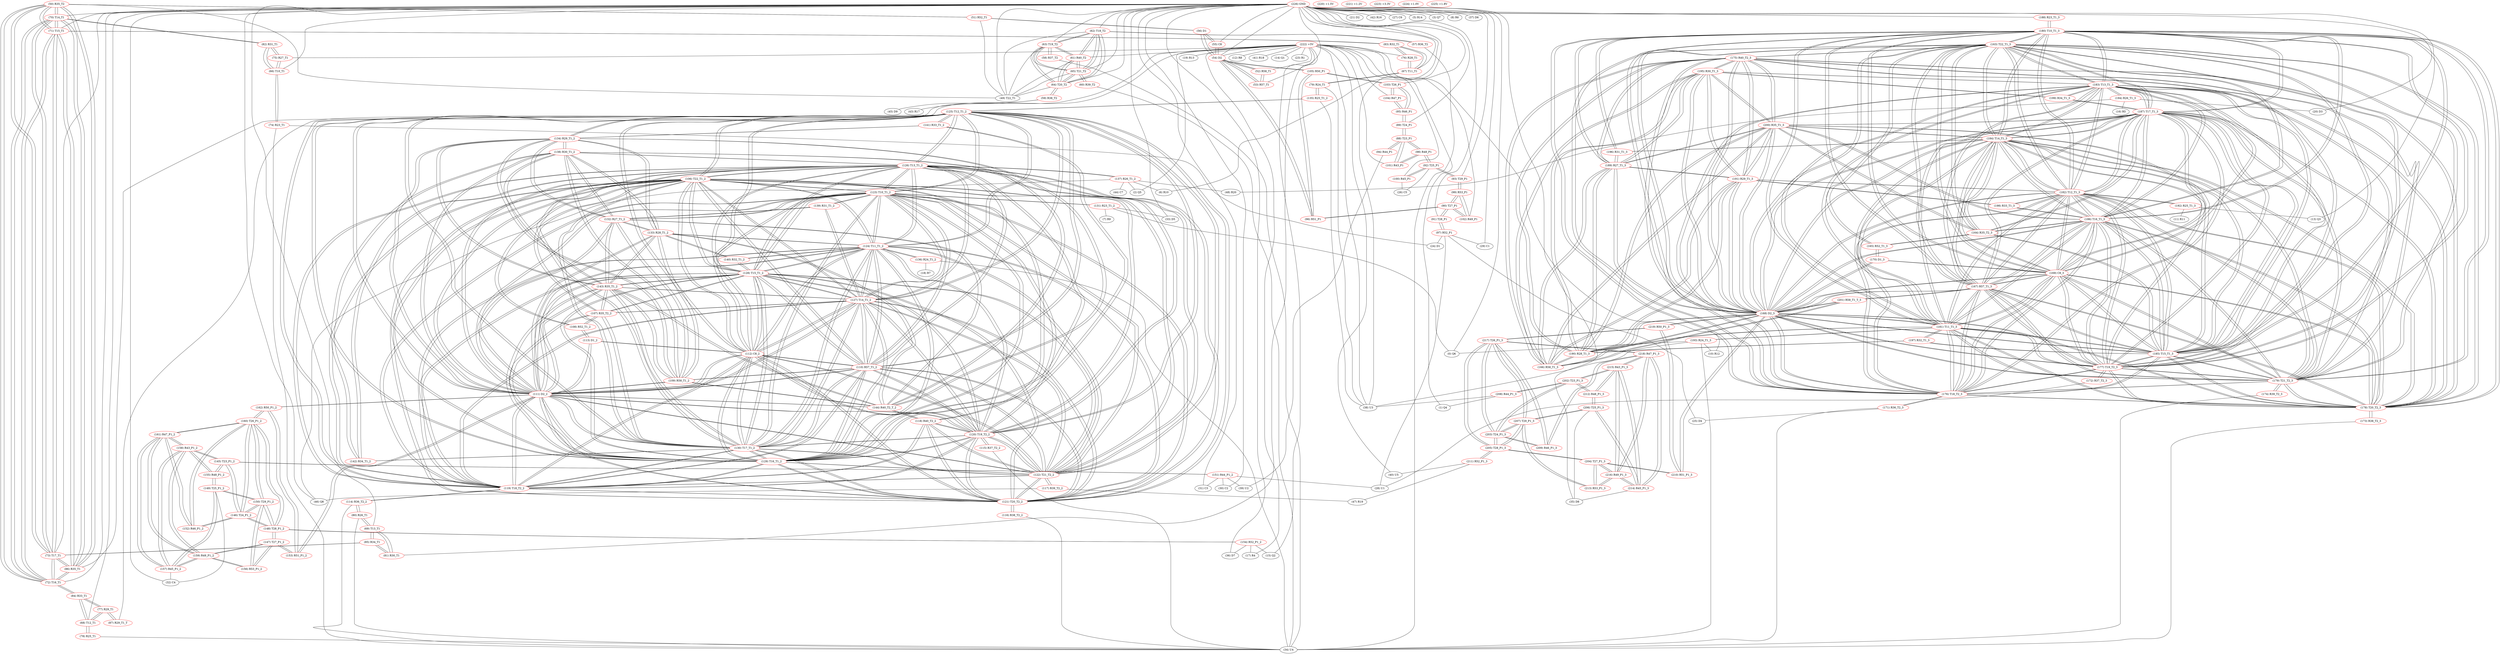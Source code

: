 graph {
	50 [label="(50) R35_T2" color=red]
	51 [label="(51) R52_T1"]
	49 [label="(49) T22_T1"]
	70 [label="(70) T14_T1"]
	71 [label="(71) T15_T1"]
	73 [label="(73) T17_T1"]
	72 [label="(72) T16_T1"]
	86 [label="(86) R35_T1"]
	51 [label="(51) R52_T1" color=red]
	56 [label="(56) D1"]
	50 [label="(50) R35_T2"]
	49 [label="(49) T22_T1"]
	52 [label="(52) R58_T1" color=red]
	53 [label="(53) R57_T1"]
	54 [label="(54) D2"]
	53 [label="(53) R57_T1" color=red]
	54 [label="(54) D2"]
	52 [label="(52) R58_T1"]
	54 [label="(54) D2" color=red]
	56 [label="(56) D1"]
	55 [label="(55) C8"]
	53 [label="(53) R57_T1"]
	52 [label="(52) R58_T1"]
	96 [label="(96) R51_P1"]
	105 [label="(105) R50_P1"]
	55 [label="(55) C8" color=red]
	56 [label="(56) D1"]
	54 [label="(54) D2"]
	56 [label="(56) D1" color=red]
	54 [label="(54) D2"]
	55 [label="(55) C8"]
	51 [label="(51) R52_T1"]
	57 [label="(57) R36_T2" color=red]
	34 [label="(34) U4"]
	62 [label="(62) T18_T2"]
	58 [label="(58) R37_T2" color=red]
	34 [label="(34) U4"]
	63 [label="(63) T19_T2"]
	59 [label="(59) R38_T2" color=red]
	45 [label="(45) D9"]
	43 [label="(43) R17"]
	64 [label="(64) T20_T2"]
	60 [label="(60) R39_T2" color=red]
	34 [label="(34) U4"]
	65 [label="(65) T21_T2"]
	61 [label="(61) R40_T2" color=red]
	64 [label="(64) T20_T2"]
	65 [label="(65) T21_T2"]
	63 [label="(63) T19_T2"]
	49 [label="(49) T22_T1"]
	62 [label="(62) T18_T2"]
	62 [label="(62) T18_T2" color=red]
	64 [label="(64) T20_T2"]
	65 [label="(65) T21_T2"]
	63 [label="(63) T19_T2"]
	61 [label="(61) R40_T2"]
	49 [label="(49) T22_T1"]
	57 [label="(57) R36_T2"]
	63 [label="(63) T19_T2" color=red]
	64 [label="(64) T20_T2"]
	65 [label="(65) T21_T2"]
	61 [label="(61) R40_T2"]
	49 [label="(49) T22_T1"]
	62 [label="(62) T18_T2"]
	58 [label="(58) R37_T2"]
	64 [label="(64) T20_T2" color=red]
	65 [label="(65) T21_T2"]
	63 [label="(63) T19_T2"]
	61 [label="(61) R40_T2"]
	49 [label="(49) T22_T1"]
	62 [label="(62) T18_T2"]
	59 [label="(59) R38_T2"]
	65 [label="(65) T21_T2" color=red]
	64 [label="(64) T20_T2"]
	63 [label="(63) T19_T2"]
	61 [label="(61) R40_T2"]
	49 [label="(49) T22_T1"]
	62 [label="(62) T18_T2"]
	60 [label="(60) R39_T2"]
	66 [label="(66) T10_T1" color=red]
	74 [label="(74) R23_T1"]
	82 [label="(82) R31_T1"]
	75 [label="(75) R27_T1"]
	67 [label="(67) T11_T1" color=red]
	79 [label="(79) R24_T1"]
	83 [label="(83) R32_T1"]
	76 [label="(76) R28_T1"]
	68 [label="(68) T12_T1" color=red]
	84 [label="(84) R33_T1"]
	77 [label="(77) R29_T1"]
	78 [label="(78) R25_T1"]
	69 [label="(69) T13_T1" color=red]
	85 [label="(85) R34_T1"]
	81 [label="(81) R30_T1"]
	80 [label="(80) R26_T1"]
	70 [label="(70) T14_T1" color=red]
	71 [label="(71) T15_T1"]
	73 [label="(73) T17_T1"]
	72 [label="(72) T16_T1"]
	86 [label="(86) R35_T1"]
	50 [label="(50) R35_T2"]
	82 [label="(82) R31_T1"]
	71 [label="(71) T15_T1" color=red]
	70 [label="(70) T14_T1"]
	73 [label="(73) T17_T1"]
	72 [label="(72) T16_T1"]
	86 [label="(86) R35_T1"]
	50 [label="(50) R35_T2"]
	83 [label="(83) R32_T1"]
	72 [label="(72) T16_T1" color=red]
	70 [label="(70) T14_T1"]
	71 [label="(71) T15_T1"]
	73 [label="(73) T17_T1"]
	86 [label="(86) R35_T1"]
	50 [label="(50) R35_T2"]
	84 [label="(84) R33_T1"]
	73 [label="(73) T17_T1" color=red]
	70 [label="(70) T14_T1"]
	71 [label="(71) T15_T1"]
	72 [label="(72) T16_T1"]
	86 [label="(86) R35_T1"]
	50 [label="(50) R35_T2"]
	85 [label="(85) R34_T1"]
	74 [label="(74) R23_T1" color=red]
	24 [label="(24) D1"]
	34 [label="(34) U4"]
	66 [label="(66) T10_T1"]
	75 [label="(75) R27_T1" color=red]
	82 [label="(82) R31_T1"]
	66 [label="(66) T10_T1"]
	76 [label="(76) R28_T1" color=red]
	83 [label="(83) R32_T1"]
	67 [label="(67) T11_T1"]
	77 [label="(77) R29_T1" color=red]
	84 [label="(84) R33_T1"]
	68 [label="(68) T12_T1"]
	87 [label="(87) R29_T1_T"]
	78 [label="(78) R25_T1" color=red]
	34 [label="(34) U4"]
	68 [label="(68) T12_T1"]
	79 [label="(79) R24_T1" color=red]
	38 [label="(38) U3"]
	135 [label="(135) R25_T1_2"]
	67 [label="(67) T11_T1"]
	80 [label="(80) R26_T1" color=red]
	34 [label="(34) U4"]
	114 [label="(114) R36_T2_2"]
	69 [label="(69) T13_T1"]
	81 [label="(81) R30_T1" color=red]
	69 [label="(69) T13_T1"]
	85 [label="(85) R34_T1"]
	82 [label="(82) R31_T1" color=red]
	75 [label="(75) R27_T1"]
	66 [label="(66) T10_T1"]
	70 [label="(70) T14_T1"]
	83 [label="(83) R32_T1" color=red]
	71 [label="(71) T15_T1"]
	67 [label="(67) T11_T1"]
	76 [label="(76) R28_T1"]
	84 [label="(84) R33_T1" color=red]
	72 [label="(72) T16_T1"]
	77 [label="(77) R29_T1"]
	68 [label="(68) T12_T1"]
	85 [label="(85) R34_T1" color=red]
	73 [label="(73) T17_T1"]
	69 [label="(69) T13_T1"]
	81 [label="(81) R30_T1"]
	86 [label="(86) R35_T1" color=red]
	70 [label="(70) T14_T1"]
	71 [label="(71) T15_T1"]
	73 [label="(73) T17_T1"]
	72 [label="(72) T16_T1"]
	50 [label="(50) R35_T2"]
	87 [label="(87) R29_T1_T" color=red]
	77 [label="(77) R29_T1"]
	88 [label="(88) T23_P1" color=red]
	98 [label="(98) R48_P1"]
	101 [label="(101) R43_P1"]
	89 [label="(89) T24_P1"]
	94 [label="(94) R44_P1"]
	89 [label="(89) T24_P1" color=red]
	95 [label="(95) R46_P1"]
	88 [label="(88) T23_P1"]
	90 [label="(90) T27_P1" color=red]
	96 [label="(96) R51_P1"]
	91 [label="(91) T28_P1"]
	99 [label="(99) R53_P1"]
	102 [label="(102) R49_P1"]
	91 [label="(91) T28_P1" color=red]
	97 [label="(97) R52_P1"]
	90 [label="(90) T27_P1"]
	92 [label="(92) T25_P1" color=red]
	93 [label="(93) T29_P1"]
	98 [label="(98) R48_P1"]
	100 [label="(100) R45_P1"]
	26 [label="(26) C5"]
	93 [label="(93) T29_P1" color=red]
	92 [label="(92) T25_P1"]
	99 [label="(99) R53_P1"]
	94 [label="(94) R44_P1" color=red]
	39 [label="(39) U2"]
	88 [label="(88) T23_P1"]
	95 [label="(95) R46_P1" color=red]
	103 [label="(103) T26_P1"]
	104 [label="(104) R47_P1"]
	89 [label="(89) T24_P1"]
	96 [label="(96) R51_P1" color=red]
	90 [label="(90) T27_P1"]
	105 [label="(105) R50_P1"]
	54 [label="(54) D2"]
	97 [label="(97) R52_P1" color=red]
	24 [label="(24) D1"]
	25 [label="(25) D4"]
	28 [label="(28) U1"]
	29 [label="(29) C1"]
	91 [label="(91) T28_P1"]
	98 [label="(98) R48_P1" color=red]
	92 [label="(92) T25_P1"]
	88 [label="(88) T23_P1"]
	101 [label="(101) R43_P1"]
	99 [label="(99) R53_P1" color=red]
	93 [label="(93) T29_P1"]
	90 [label="(90) T27_P1"]
	102 [label="(102) R49_P1"]
	100 [label="(100) R45_P1" color=red]
	92 [label="(92) T25_P1"]
	26 [label="(26) C5"]
	101 [label="(101) R43_P1" color=red]
	98 [label="(98) R48_P1"]
	88 [label="(88) T23_P1"]
	102 [label="(102) R49_P1" color=red]
	90 [label="(90) T27_P1"]
	99 [label="(99) R53_P1"]
	103 [label="(103) T26_P1" color=red]
	105 [label="(105) R50_P1"]
	95 [label="(95) R46_P1"]
	104 [label="(104) R47_P1"]
	104 [label="(104) R47_P1" color=red]
	103 [label="(103) T26_P1"]
	95 [label="(95) R46_P1"]
	105 [label="(105) R50_P1" color=red]
	103 [label="(103) T26_P1"]
	96 [label="(96) R51_P1"]
	54 [label="(54) D2"]
	106 [label="(106) T22_T1_2" color=red]
	123 [label="(123) T10_T1_2"]
	124 [label="(124) T11_T1_2"]
	125 [label="(125) T12_T1_2"]
	126 [label="(126) T13_T1_2"]
	121 [label="(121) T20_T2_2"]
	127 [label="(127) T14_T1_2"]
	128 [label="(128) T15_T1_2"]
	119 [label="(119) T18_T2_2"]
	122 [label="(122) T21_T2_2"]
	120 [label="(120) T19_T2_2"]
	112 [label="(112) C8_2"]
	129 [label="(129) T16_T1_2"]
	130 [label="(130) T17_T1_2"]
	111 [label="(111) D2_2"]
	110 [label="(110) R57_T1_2"]
	107 [label="(107) R35_T2_2"]
	108 [label="(108) R52_T1_2"]
	118 [label="(118) R40_T2_2"]
	107 [label="(107) R35_T2_2" color=red]
	108 [label="(108) R52_T1_2"]
	106 [label="(106) T22_T1_2"]
	127 [label="(127) T14_T1_2"]
	128 [label="(128) T15_T1_2"]
	130 [label="(130) T17_T1_2"]
	129 [label="(129) T16_T1_2"]
	143 [label="(143) R35_T1_2"]
	108 [label="(108) R52_T1_2" color=red]
	113 [label="(113) D1_2"]
	107 [label="(107) R35_T2_2"]
	106 [label="(106) T22_T1_2"]
	109 [label="(109) R58_T1_2" color=red]
	111 [label="(111) D2_2"]
	144 [label="(144) R40_T2_T_2"]
	132 [label="(132) R27_T1_2"]
	133 [label="(133) R28_T1_2"]
	134 [label="(134) R29_T1_2"]
	138 [label="(138) R30_T1_2"]
	143 [label="(143) R35_T1_2"]
	110 [label="(110) R57_T1_2"]
	110 [label="(110) R57_T1_2" color=red]
	123 [label="(123) T10_T1_2"]
	124 [label="(124) T11_T1_2"]
	125 [label="(125) T12_T1_2"]
	126 [label="(126) T13_T1_2"]
	121 [label="(121) T20_T2_2"]
	127 [label="(127) T14_T1_2"]
	128 [label="(128) T15_T1_2"]
	119 [label="(119) T18_T2_2"]
	122 [label="(122) T21_T2_2"]
	120 [label="(120) T19_T2_2"]
	112 [label="(112) C8_2"]
	129 [label="(129) T16_T1_2"]
	130 [label="(130) T17_T1_2"]
	111 [label="(111) D2_2"]
	106 [label="(106) T22_T1_2"]
	109 [label="(109) R58_T1_2"]
	111 [label="(111) D2_2" color=red]
	109 [label="(109) R58_T1_2"]
	144 [label="(144) R40_T2_T_2"]
	132 [label="(132) R27_T1_2"]
	133 [label="(133) R28_T1_2"]
	134 [label="(134) R29_T1_2"]
	138 [label="(138) R30_T1_2"]
	143 [label="(143) R35_T1_2"]
	123 [label="(123) T10_T1_2"]
	124 [label="(124) T11_T1_2"]
	125 [label="(125) T12_T1_2"]
	126 [label="(126) T13_T1_2"]
	121 [label="(121) T20_T2_2"]
	127 [label="(127) T14_T1_2"]
	128 [label="(128) T15_T1_2"]
	119 [label="(119) T18_T2_2"]
	122 [label="(122) T21_T2_2"]
	120 [label="(120) T19_T2_2"]
	112 [label="(112) C8_2"]
	129 [label="(129) T16_T1_2"]
	130 [label="(130) T17_T1_2"]
	106 [label="(106) T22_T1_2"]
	110 [label="(110) R57_T1_2"]
	113 [label="(113) D1_2"]
	153 [label="(153) R51_P1_2"]
	162 [label="(162) R50_P1_2"]
	112 [label="(112) C8_2" color=red]
	123 [label="(123) T10_T1_2"]
	124 [label="(124) T11_T1_2"]
	125 [label="(125) T12_T1_2"]
	126 [label="(126) T13_T1_2"]
	121 [label="(121) T20_T2_2"]
	127 [label="(127) T14_T1_2"]
	128 [label="(128) T15_T1_2"]
	119 [label="(119) T18_T2_2"]
	122 [label="(122) T21_T2_2"]
	120 [label="(120) T19_T2_2"]
	129 [label="(129) T16_T1_2"]
	130 [label="(130) T17_T1_2"]
	111 [label="(111) D2_2"]
	106 [label="(106) T22_T1_2"]
	110 [label="(110) R57_T1_2"]
	113 [label="(113) D1_2"]
	113 [label="(113) D1_2" color=red]
	111 [label="(111) D2_2"]
	112 [label="(112) C8_2"]
	108 [label="(108) R52_T1_2"]
	114 [label="(114) R36_T2_2" color=red]
	34 [label="(34) U4"]
	80 [label="(80) R26_T1"]
	119 [label="(119) T18_T2_2"]
	115 [label="(115) R37_T2_2" color=red]
	34 [label="(34) U4"]
	120 [label="(120) T19_T2_2"]
	116 [label="(116) R38_T2_2" color=red]
	34 [label="(34) U4"]
	121 [label="(121) T20_T2_2"]
	117 [label="(117) R39_T2_2" color=red]
	46 [label="(46) Q8"]
	47 [label="(47) R19"]
	122 [label="(122) T21_T2_2"]
	118 [label="(118) R40_T2_2" color=red]
	121 [label="(121) T20_T2_2"]
	122 [label="(122) T21_T2_2"]
	120 [label="(120) T19_T2_2"]
	106 [label="(106) T22_T1_2"]
	119 [label="(119) T18_T2_2"]
	144 [label="(144) R40_T2_T_2"]
	119 [label="(119) T18_T2_2" color=red]
	123 [label="(123) T10_T1_2"]
	124 [label="(124) T11_T1_2"]
	125 [label="(125) T12_T1_2"]
	126 [label="(126) T13_T1_2"]
	121 [label="(121) T20_T2_2"]
	127 [label="(127) T14_T1_2"]
	128 [label="(128) T15_T1_2"]
	122 [label="(122) T21_T2_2"]
	120 [label="(120) T19_T2_2"]
	112 [label="(112) C8_2"]
	129 [label="(129) T16_T1_2"]
	130 [label="(130) T17_T1_2"]
	111 [label="(111) D2_2"]
	106 [label="(106) T22_T1_2"]
	110 [label="(110) R57_T1_2"]
	118 [label="(118) R40_T2_2"]
	114 [label="(114) R36_T2_2"]
	120 [label="(120) T19_T2_2" color=red]
	123 [label="(123) T10_T1_2"]
	124 [label="(124) T11_T1_2"]
	125 [label="(125) T12_T1_2"]
	126 [label="(126) T13_T1_2"]
	121 [label="(121) T20_T2_2"]
	127 [label="(127) T14_T1_2"]
	128 [label="(128) T15_T1_2"]
	119 [label="(119) T18_T2_2"]
	122 [label="(122) T21_T2_2"]
	112 [label="(112) C8_2"]
	129 [label="(129) T16_T1_2"]
	130 [label="(130) T17_T1_2"]
	111 [label="(111) D2_2"]
	106 [label="(106) T22_T1_2"]
	110 [label="(110) R57_T1_2"]
	118 [label="(118) R40_T2_2"]
	115 [label="(115) R37_T2_2"]
	121 [label="(121) T20_T2_2" color=red]
	123 [label="(123) T10_T1_2"]
	124 [label="(124) T11_T1_2"]
	125 [label="(125) T12_T1_2"]
	126 [label="(126) T13_T1_2"]
	127 [label="(127) T14_T1_2"]
	128 [label="(128) T15_T1_2"]
	119 [label="(119) T18_T2_2"]
	122 [label="(122) T21_T2_2"]
	120 [label="(120) T19_T2_2"]
	112 [label="(112) C8_2"]
	129 [label="(129) T16_T1_2"]
	130 [label="(130) T17_T1_2"]
	111 [label="(111) D2_2"]
	106 [label="(106) T22_T1_2"]
	110 [label="(110) R57_T1_2"]
	118 [label="(118) R40_T2_2"]
	116 [label="(116) R38_T2_2"]
	122 [label="(122) T21_T2_2" color=red]
	123 [label="(123) T10_T1_2"]
	124 [label="(124) T11_T1_2"]
	125 [label="(125) T12_T1_2"]
	126 [label="(126) T13_T1_2"]
	121 [label="(121) T20_T2_2"]
	127 [label="(127) T14_T1_2"]
	128 [label="(128) T15_T1_2"]
	119 [label="(119) T18_T2_2"]
	120 [label="(120) T19_T2_2"]
	112 [label="(112) C8_2"]
	129 [label="(129) T16_T1_2"]
	130 [label="(130) T17_T1_2"]
	111 [label="(111) D2_2"]
	106 [label="(106) T22_T1_2"]
	110 [label="(110) R57_T1_2"]
	118 [label="(118) R40_T2_2"]
	117 [label="(117) R39_T2_2"]
	123 [label="(123) T10_T1_2" color=red]
	124 [label="(124) T11_T1_2"]
	125 [label="(125) T12_T1_2"]
	126 [label="(126) T13_T1_2"]
	121 [label="(121) T20_T2_2"]
	127 [label="(127) T14_T1_2"]
	128 [label="(128) T15_T1_2"]
	119 [label="(119) T18_T2_2"]
	122 [label="(122) T21_T2_2"]
	120 [label="(120) T19_T2_2"]
	112 [label="(112) C8_2"]
	129 [label="(129) T16_T1_2"]
	130 [label="(130) T17_T1_2"]
	111 [label="(111) D2_2"]
	106 [label="(106) T22_T1_2"]
	110 [label="(110) R57_T1_2"]
	131 [label="(131) R23_T1_2"]
	139 [label="(139) R31_T1_2"]
	132 [label="(132) R27_T1_2"]
	124 [label="(124) T11_T1_2" color=red]
	123 [label="(123) T10_T1_2"]
	125 [label="(125) T12_T1_2"]
	126 [label="(126) T13_T1_2"]
	121 [label="(121) T20_T2_2"]
	127 [label="(127) T14_T1_2"]
	128 [label="(128) T15_T1_2"]
	119 [label="(119) T18_T2_2"]
	122 [label="(122) T21_T2_2"]
	120 [label="(120) T19_T2_2"]
	112 [label="(112) C8_2"]
	129 [label="(129) T16_T1_2"]
	130 [label="(130) T17_T1_2"]
	111 [label="(111) D2_2"]
	106 [label="(106) T22_T1_2"]
	110 [label="(110) R57_T1_2"]
	136 [label="(136) R24_T1_2"]
	140 [label="(140) R32_T1_2"]
	133 [label="(133) R28_T1_2"]
	125 [label="(125) T12_T1_2" color=red]
	123 [label="(123) T10_T1_2"]
	124 [label="(124) T11_T1_2"]
	126 [label="(126) T13_T1_2"]
	121 [label="(121) T20_T2_2"]
	127 [label="(127) T14_T1_2"]
	128 [label="(128) T15_T1_2"]
	119 [label="(119) T18_T2_2"]
	122 [label="(122) T21_T2_2"]
	120 [label="(120) T19_T2_2"]
	112 [label="(112) C8_2"]
	129 [label="(129) T16_T1_2"]
	130 [label="(130) T17_T1_2"]
	111 [label="(111) D2_2"]
	106 [label="(106) T22_T1_2"]
	110 [label="(110) R57_T1_2"]
	141 [label="(141) R33_T1_2"]
	134 [label="(134) R29_T1_2"]
	135 [label="(135) R25_T1_2"]
	126 [label="(126) T13_T1_2" color=red]
	123 [label="(123) T10_T1_2"]
	124 [label="(124) T11_T1_2"]
	125 [label="(125) T12_T1_2"]
	121 [label="(121) T20_T2_2"]
	127 [label="(127) T14_T1_2"]
	128 [label="(128) T15_T1_2"]
	119 [label="(119) T18_T2_2"]
	122 [label="(122) T21_T2_2"]
	120 [label="(120) T19_T2_2"]
	112 [label="(112) C8_2"]
	129 [label="(129) T16_T1_2"]
	130 [label="(130) T17_T1_2"]
	111 [label="(111) D2_2"]
	106 [label="(106) T22_T1_2"]
	110 [label="(110) R57_T1_2"]
	142 [label="(142) R34_T1_2"]
	138 [label="(138) R30_T1_2"]
	137 [label="(137) R26_T1_2"]
	127 [label="(127) T14_T1_2" color=red]
	123 [label="(123) T10_T1_2"]
	124 [label="(124) T11_T1_2"]
	125 [label="(125) T12_T1_2"]
	126 [label="(126) T13_T1_2"]
	121 [label="(121) T20_T2_2"]
	128 [label="(128) T15_T1_2"]
	119 [label="(119) T18_T2_2"]
	122 [label="(122) T21_T2_2"]
	120 [label="(120) T19_T2_2"]
	112 [label="(112) C8_2"]
	129 [label="(129) T16_T1_2"]
	130 [label="(130) T17_T1_2"]
	111 [label="(111) D2_2"]
	106 [label="(106) T22_T1_2"]
	110 [label="(110) R57_T1_2"]
	143 [label="(143) R35_T1_2"]
	107 [label="(107) R35_T2_2"]
	139 [label="(139) R31_T1_2"]
	128 [label="(128) T15_T1_2" color=red]
	123 [label="(123) T10_T1_2"]
	124 [label="(124) T11_T1_2"]
	125 [label="(125) T12_T1_2"]
	126 [label="(126) T13_T1_2"]
	121 [label="(121) T20_T2_2"]
	127 [label="(127) T14_T1_2"]
	119 [label="(119) T18_T2_2"]
	122 [label="(122) T21_T2_2"]
	120 [label="(120) T19_T2_2"]
	112 [label="(112) C8_2"]
	129 [label="(129) T16_T1_2"]
	130 [label="(130) T17_T1_2"]
	111 [label="(111) D2_2"]
	106 [label="(106) T22_T1_2"]
	110 [label="(110) R57_T1_2"]
	143 [label="(143) R35_T1_2"]
	107 [label="(107) R35_T2_2"]
	140 [label="(140) R32_T1_2"]
	129 [label="(129) T16_T1_2" color=red]
	123 [label="(123) T10_T1_2"]
	124 [label="(124) T11_T1_2"]
	125 [label="(125) T12_T1_2"]
	126 [label="(126) T13_T1_2"]
	121 [label="(121) T20_T2_2"]
	127 [label="(127) T14_T1_2"]
	128 [label="(128) T15_T1_2"]
	119 [label="(119) T18_T2_2"]
	122 [label="(122) T21_T2_2"]
	120 [label="(120) T19_T2_2"]
	112 [label="(112) C8_2"]
	130 [label="(130) T17_T1_2"]
	111 [label="(111) D2_2"]
	106 [label="(106) T22_T1_2"]
	110 [label="(110) R57_T1_2"]
	143 [label="(143) R35_T1_2"]
	107 [label="(107) R35_T2_2"]
	141 [label="(141) R33_T1_2"]
	130 [label="(130) T17_T1_2" color=red]
	123 [label="(123) T10_T1_2"]
	124 [label="(124) T11_T1_2"]
	125 [label="(125) T12_T1_2"]
	126 [label="(126) T13_T1_2"]
	121 [label="(121) T20_T2_2"]
	127 [label="(127) T14_T1_2"]
	128 [label="(128) T15_T1_2"]
	119 [label="(119) T18_T2_2"]
	122 [label="(122) T21_T2_2"]
	120 [label="(120) T19_T2_2"]
	112 [label="(112) C8_2"]
	129 [label="(129) T16_T1_2"]
	111 [label="(111) D2_2"]
	106 [label="(106) T22_T1_2"]
	110 [label="(110) R57_T1_2"]
	143 [label="(143) R35_T1_2"]
	107 [label="(107) R35_T2_2"]
	142 [label="(142) R34_T1_2"]
	131 [label="(131) R23_T1_2" color=red]
	0 [label="(0) Q6"]
	7 [label="(7) R9"]
	33 [label="(33) D5"]
	123 [label="(123) T10_T1_2"]
	132 [label="(132) R27_T1_2" color=red]
	111 [label="(111) D2_2"]
	109 [label="(109) R58_T1_2"]
	144 [label="(144) R40_T2_T_2"]
	133 [label="(133) R28_T1_2"]
	134 [label="(134) R29_T1_2"]
	138 [label="(138) R30_T1_2"]
	143 [label="(143) R35_T1_2"]
	139 [label="(139) R31_T1_2"]
	123 [label="(123) T10_T1_2"]
	133 [label="(133) R28_T1_2" color=red]
	111 [label="(111) D2_2"]
	109 [label="(109) R58_T1_2"]
	144 [label="(144) R40_T2_T_2"]
	132 [label="(132) R27_T1_2"]
	134 [label="(134) R29_T1_2"]
	138 [label="(138) R30_T1_2"]
	143 [label="(143) R35_T1_2"]
	140 [label="(140) R32_T1_2"]
	124 [label="(124) T11_T1_2"]
	134 [label="(134) R29_T1_2" color=red]
	111 [label="(111) D2_2"]
	109 [label="(109) R58_T1_2"]
	144 [label="(144) R40_T2_T_2"]
	132 [label="(132) R27_T1_2"]
	133 [label="(133) R28_T1_2"]
	138 [label="(138) R30_T1_2"]
	143 [label="(143) R35_T1_2"]
	141 [label="(141) R33_T1_2"]
	125 [label="(125) T12_T1_2"]
	135 [label="(135) R25_T1_2" color=red]
	38 [label="(38) U3"]
	79 [label="(79) R24_T1"]
	125 [label="(125) T12_T1_2"]
	136 [label="(136) R24_T1_2" color=red]
	34 [label="(34) U4"]
	18 [label="(18) R7"]
	124 [label="(124) T11_T1_2"]
	137 [label="(137) R26_T1_2" color=red]
	6 [label="(6) R10"]
	2 [label="(2) Q5"]
	48 [label="(48) R20"]
	44 [label="(44) C7"]
	46 [label="(46) Q8"]
	126 [label="(126) T13_T1_2"]
	138 [label="(138) R30_T1_2" color=red]
	111 [label="(111) D2_2"]
	109 [label="(109) R58_T1_2"]
	144 [label="(144) R40_T2_T_2"]
	132 [label="(132) R27_T1_2"]
	133 [label="(133) R28_T1_2"]
	134 [label="(134) R29_T1_2"]
	143 [label="(143) R35_T1_2"]
	126 [label="(126) T13_T1_2"]
	142 [label="(142) R34_T1_2"]
	139 [label="(139) R31_T1_2" color=red]
	132 [label="(132) R27_T1_2"]
	123 [label="(123) T10_T1_2"]
	127 [label="(127) T14_T1_2"]
	140 [label="(140) R32_T1_2" color=red]
	128 [label="(128) T15_T1_2"]
	124 [label="(124) T11_T1_2"]
	133 [label="(133) R28_T1_2"]
	141 [label="(141) R33_T1_2" color=red]
	129 [label="(129) T16_T1_2"]
	134 [label="(134) R29_T1_2"]
	125 [label="(125) T12_T1_2"]
	142 [label="(142) R34_T1_2" color=red]
	130 [label="(130) T17_T1_2"]
	126 [label="(126) T13_T1_2"]
	138 [label="(138) R30_T1_2"]
	143 [label="(143) R35_T1_2" color=red]
	111 [label="(111) D2_2"]
	109 [label="(109) R58_T1_2"]
	144 [label="(144) R40_T2_T_2"]
	132 [label="(132) R27_T1_2"]
	133 [label="(133) R28_T1_2"]
	134 [label="(134) R29_T1_2"]
	138 [label="(138) R30_T1_2"]
	127 [label="(127) T14_T1_2"]
	128 [label="(128) T15_T1_2"]
	130 [label="(130) T17_T1_2"]
	129 [label="(129) T16_T1_2"]
	107 [label="(107) R35_T2_2"]
	144 [label="(144) R40_T2_T_2" color=red]
	111 [label="(111) D2_2"]
	109 [label="(109) R58_T1_2"]
	132 [label="(132) R27_T1_2"]
	133 [label="(133) R28_T1_2"]
	134 [label="(134) R29_T1_2"]
	138 [label="(138) R30_T1_2"]
	143 [label="(143) R35_T1_2"]
	118 [label="(118) R40_T2_2"]
	145 [label="(145) T23_P1_2" color=red]
	155 [label="(155) R48_P1_2"]
	158 [label="(158) R43_P1_2"]
	146 [label="(146) T24_P1_2"]
	151 [label="(151) R44_P1_2"]
	146 [label="(146) T24_P1_2" color=red]
	160 [label="(160) T26_P1_2"]
	150 [label="(150) T29_P1_2"]
	148 [label="(148) T28_P1_2"]
	152 [label="(152) R46_P1_2"]
	145 [label="(145) T23_P1_2"]
	147 [label="(147) T27_P1_2" color=red]
	153 [label="(153) R51_P1_2"]
	148 [label="(148) T28_P1_2"]
	156 [label="(156) R53_P1_2"]
	159 [label="(159) R49_P1_2"]
	148 [label="(148) T28_P1_2" color=red]
	160 [label="(160) T26_P1_2"]
	146 [label="(146) T24_P1_2"]
	150 [label="(150) T29_P1_2"]
	154 [label="(154) R52_P1_2"]
	147 [label="(147) T27_P1_2"]
	149 [label="(149) T25_P1_2" color=red]
	150 [label="(150) T29_P1_2"]
	155 [label="(155) R48_P1_2"]
	157 [label="(157) R45_P1_2"]
	32 [label="(32) C4"]
	150 [label="(150) T29_P1_2" color=red]
	160 [label="(160) T26_P1_2"]
	146 [label="(146) T24_P1_2"]
	148 [label="(148) T28_P1_2"]
	149 [label="(149) T25_P1_2"]
	156 [label="(156) R53_P1_2"]
	151 [label="(151) R44_P1_2" color=red]
	39 [label="(39) U2"]
	28 [label="(28) U1"]
	31 [label="(31) C3"]
	30 [label="(30) C2"]
	145 [label="(145) T23_P1_2"]
	152 [label="(152) R46_P1_2" color=red]
	160 [label="(160) T26_P1_2"]
	161 [label="(161) R47_P1_2"]
	146 [label="(146) T24_P1_2"]
	153 [label="(153) R51_P1_2" color=red]
	147 [label="(147) T27_P1_2"]
	162 [label="(162) R50_P1_2"]
	111 [label="(111) D2_2"]
	154 [label="(154) R52_P1_2" color=red]
	17 [label="(17) R4"]
	15 [label="(15) Q2"]
	36 [label="(36) D7"]
	148 [label="(148) T28_P1_2"]
	155 [label="(155) R48_P1_2" color=red]
	149 [label="(149) T25_P1_2"]
	145 [label="(145) T23_P1_2"]
	158 [label="(158) R43_P1_2"]
	156 [label="(156) R53_P1_2" color=red]
	150 [label="(150) T29_P1_2"]
	147 [label="(147) T27_P1_2"]
	159 [label="(159) R49_P1_2"]
	157 [label="(157) R45_P1_2" color=red]
	161 [label="(161) R47_P1_2"]
	158 [label="(158) R43_P1_2"]
	159 [label="(159) R49_P1_2"]
	149 [label="(149) T25_P1_2"]
	32 [label="(32) C4"]
	158 [label="(158) R43_P1_2" color=red]
	155 [label="(155) R48_P1_2"]
	145 [label="(145) T23_P1_2"]
	161 [label="(161) R47_P1_2"]
	157 [label="(157) R45_P1_2"]
	159 [label="(159) R49_P1_2"]
	159 [label="(159) R49_P1_2" color=red]
	161 [label="(161) R47_P1_2"]
	157 [label="(157) R45_P1_2"]
	158 [label="(158) R43_P1_2"]
	147 [label="(147) T27_P1_2"]
	156 [label="(156) R53_P1_2"]
	160 [label="(160) T26_P1_2" color=red]
	162 [label="(162) R50_P1_2"]
	146 [label="(146) T24_P1_2"]
	150 [label="(150) T29_P1_2"]
	148 [label="(148) T28_P1_2"]
	152 [label="(152) R46_P1_2"]
	161 [label="(161) R47_P1_2"]
	161 [label="(161) R47_P1_2" color=red]
	157 [label="(157) R45_P1_2"]
	158 [label="(158) R43_P1_2"]
	159 [label="(159) R49_P1_2"]
	160 [label="(160) T26_P1_2"]
	152 [label="(152) R46_P1_2"]
	162 [label="(162) R50_P1_2" color=red]
	160 [label="(160) T26_P1_2"]
	153 [label="(153) R51_P1_2"]
	111 [label="(111) D2_2"]
	163 [label="(163) T22_T1_3" color=red]
	180 [label="(180) T10_T1_3"]
	181 [label="(181) T11_T1_3"]
	182 [label="(182) T12_T1_3"]
	183 [label="(183) T13_T1_3"]
	178 [label="(178) T20_T2_3"]
	184 [label="(184) T14_T1_3"]
	185 [label="(185) T15_T1_3"]
	176 [label="(176) T18_T2_3"]
	179 [label="(179) T21_T2_3"]
	177 [label="(177) T19_T2_3"]
	169 [label="(169) C8_3"]
	186 [label="(186) T16_T1_3"]
	187 [label="(187) T17_T1_3"]
	168 [label="(168) D2_3"]
	167 [label="(167) R57_T1_3"]
	164 [label="(164) R35_T2_3"]
	165 [label="(165) R52_T1_3"]
	175 [label="(175) R40_T2_3"]
	164 [label="(164) R35_T2_3" color=red]
	165 [label="(165) R52_T1_3"]
	163 [label="(163) T22_T1_3"]
	184 [label="(184) T14_T1_3"]
	185 [label="(185) T15_T1_3"]
	187 [label="(187) T17_T1_3"]
	186 [label="(186) T16_T1_3"]
	200 [label="(200) R35_T1_3"]
	165 [label="(165) R52_T1_3" color=red]
	170 [label="(170) D1_3"]
	164 [label="(164) R35_T2_3"]
	163 [label="(163) T22_T1_3"]
	166 [label="(166) R58_T1_3" color=red]
	168 [label="(168) D2_3"]
	175 [label="(175) R40_T2_3"]
	189 [label="(189) R27_T1_3"]
	190 [label="(190) R28_T1_3"]
	191 [label="(191) R29_T1_3"]
	195 [label="(195) R30_T1_3"]
	200 [label="(200) R35_T1_3"]
	201 [label="(201) R58_T1_T_3"]
	167 [label="(167) R57_T1_3" color=red]
	180 [label="(180) T10_T1_3"]
	181 [label="(181) T11_T1_3"]
	182 [label="(182) T12_T1_3"]
	183 [label="(183) T13_T1_3"]
	178 [label="(178) T20_T2_3"]
	184 [label="(184) T14_T1_3"]
	185 [label="(185) T15_T1_3"]
	176 [label="(176) T18_T2_3"]
	179 [label="(179) T21_T2_3"]
	177 [label="(177) T19_T2_3"]
	169 [label="(169) C8_3"]
	186 [label="(186) T16_T1_3"]
	187 [label="(187) T17_T1_3"]
	168 [label="(168) D2_3"]
	163 [label="(163) T22_T1_3"]
	201 [label="(201) R58_T1_T_3"]
	168 [label="(168) D2_3" color=red]
	166 [label="(166) R58_T1_3"]
	175 [label="(175) R40_T2_3"]
	189 [label="(189) R27_T1_3"]
	190 [label="(190) R28_T1_3"]
	191 [label="(191) R29_T1_3"]
	195 [label="(195) R30_T1_3"]
	200 [label="(200) R35_T1_3"]
	180 [label="(180) T10_T1_3"]
	181 [label="(181) T11_T1_3"]
	182 [label="(182) T12_T1_3"]
	183 [label="(183) T13_T1_3"]
	178 [label="(178) T20_T2_3"]
	184 [label="(184) T14_T1_3"]
	185 [label="(185) T15_T1_3"]
	176 [label="(176) T18_T2_3"]
	179 [label="(179) T21_T2_3"]
	177 [label="(177) T19_T2_3"]
	169 [label="(169) C8_3"]
	186 [label="(186) T16_T1_3"]
	187 [label="(187) T17_T1_3"]
	163 [label="(163) T22_T1_3"]
	167 [label="(167) R57_T1_3"]
	170 [label="(170) D1_3"]
	201 [label="(201) R58_T1_T_3"]
	210 [label="(210) R51_P1_3"]
	219 [label="(219) R50_P1_3"]
	169 [label="(169) C8_3" color=red]
	180 [label="(180) T10_T1_3"]
	181 [label="(181) T11_T1_3"]
	182 [label="(182) T12_T1_3"]
	183 [label="(183) T13_T1_3"]
	178 [label="(178) T20_T2_3"]
	184 [label="(184) T14_T1_3"]
	185 [label="(185) T15_T1_3"]
	176 [label="(176) T18_T2_3"]
	179 [label="(179) T21_T2_3"]
	177 [label="(177) T19_T2_3"]
	186 [label="(186) T16_T1_3"]
	187 [label="(187) T17_T1_3"]
	168 [label="(168) D2_3"]
	163 [label="(163) T22_T1_3"]
	167 [label="(167) R57_T1_3"]
	170 [label="(170) D1_3"]
	170 [label="(170) D1_3" color=red]
	168 [label="(168) D2_3"]
	169 [label="(169) C8_3"]
	165 [label="(165) R52_T1_3"]
	171 [label="(171) R36_T2_3" color=red]
	34 [label="(34) U4"]
	25 [label="(25) D4"]
	176 [label="(176) T18_T2_3"]
	172 [label="(172) R37_T2_3" color=red]
	28 [label="(28) U1"]
	177 [label="(177) T19_T2_3"]
	173 [label="(173) R38_T2_3" color=red]
	34 [label="(34) U4"]
	178 [label="(178) T20_T2_3"]
	174 [label="(174) R39_T2_3" color=red]
	34 [label="(34) U4"]
	179 [label="(179) T21_T2_3"]
	175 [label="(175) R40_T2_3" color=red]
	168 [label="(168) D2_3"]
	166 [label="(166) R58_T1_3"]
	189 [label="(189) R27_T1_3"]
	190 [label="(190) R28_T1_3"]
	191 [label="(191) R29_T1_3"]
	195 [label="(195) R30_T1_3"]
	200 [label="(200) R35_T1_3"]
	178 [label="(178) T20_T2_3"]
	179 [label="(179) T21_T2_3"]
	177 [label="(177) T19_T2_3"]
	163 [label="(163) T22_T1_3"]
	176 [label="(176) T18_T2_3"]
	176 [label="(176) T18_T2_3" color=red]
	180 [label="(180) T10_T1_3"]
	181 [label="(181) T11_T1_3"]
	182 [label="(182) T12_T1_3"]
	183 [label="(183) T13_T1_3"]
	178 [label="(178) T20_T2_3"]
	184 [label="(184) T14_T1_3"]
	185 [label="(185) T15_T1_3"]
	179 [label="(179) T21_T2_3"]
	177 [label="(177) T19_T2_3"]
	169 [label="(169) C8_3"]
	186 [label="(186) T16_T1_3"]
	187 [label="(187) T17_T1_3"]
	168 [label="(168) D2_3"]
	163 [label="(163) T22_T1_3"]
	167 [label="(167) R57_T1_3"]
	175 [label="(175) R40_T2_3"]
	171 [label="(171) R36_T2_3"]
	177 [label="(177) T19_T2_3" color=red]
	180 [label="(180) T10_T1_3"]
	181 [label="(181) T11_T1_3"]
	182 [label="(182) T12_T1_3"]
	183 [label="(183) T13_T1_3"]
	178 [label="(178) T20_T2_3"]
	184 [label="(184) T14_T1_3"]
	185 [label="(185) T15_T1_3"]
	176 [label="(176) T18_T2_3"]
	179 [label="(179) T21_T2_3"]
	169 [label="(169) C8_3"]
	186 [label="(186) T16_T1_3"]
	187 [label="(187) T17_T1_3"]
	168 [label="(168) D2_3"]
	163 [label="(163) T22_T1_3"]
	167 [label="(167) R57_T1_3"]
	175 [label="(175) R40_T2_3"]
	172 [label="(172) R37_T2_3"]
	178 [label="(178) T20_T2_3" color=red]
	180 [label="(180) T10_T1_3"]
	181 [label="(181) T11_T1_3"]
	182 [label="(182) T12_T1_3"]
	183 [label="(183) T13_T1_3"]
	184 [label="(184) T14_T1_3"]
	185 [label="(185) T15_T1_3"]
	176 [label="(176) T18_T2_3"]
	179 [label="(179) T21_T2_3"]
	177 [label="(177) T19_T2_3"]
	169 [label="(169) C8_3"]
	186 [label="(186) T16_T1_3"]
	187 [label="(187) T17_T1_3"]
	168 [label="(168) D2_3"]
	163 [label="(163) T22_T1_3"]
	167 [label="(167) R57_T1_3"]
	175 [label="(175) R40_T2_3"]
	173 [label="(173) R38_T2_3"]
	179 [label="(179) T21_T2_3" color=red]
	180 [label="(180) T10_T1_3"]
	181 [label="(181) T11_T1_3"]
	182 [label="(182) T12_T1_3"]
	183 [label="(183) T13_T1_3"]
	178 [label="(178) T20_T2_3"]
	184 [label="(184) T14_T1_3"]
	185 [label="(185) T15_T1_3"]
	176 [label="(176) T18_T2_3"]
	177 [label="(177) T19_T2_3"]
	169 [label="(169) C8_3"]
	186 [label="(186) T16_T1_3"]
	187 [label="(187) T17_T1_3"]
	168 [label="(168) D2_3"]
	163 [label="(163) T22_T1_3"]
	167 [label="(167) R57_T1_3"]
	175 [label="(175) R40_T2_3"]
	174 [label="(174) R39_T2_3"]
	180 [label="(180) T10_T1_3" color=red]
	181 [label="(181) T11_T1_3"]
	182 [label="(182) T12_T1_3"]
	183 [label="(183) T13_T1_3"]
	178 [label="(178) T20_T2_3"]
	184 [label="(184) T14_T1_3"]
	185 [label="(185) T15_T1_3"]
	176 [label="(176) T18_T2_3"]
	179 [label="(179) T21_T2_3"]
	177 [label="(177) T19_T2_3"]
	169 [label="(169) C8_3"]
	186 [label="(186) T16_T1_3"]
	187 [label="(187) T17_T1_3"]
	168 [label="(168) D2_3"]
	163 [label="(163) T22_T1_3"]
	167 [label="(167) R57_T1_3"]
	188 [label="(188) R23_T1_3"]
	196 [label="(196) R31_T1_3"]
	189 [label="(189) R27_T1_3"]
	181 [label="(181) T11_T1_3" color=red]
	180 [label="(180) T10_T1_3"]
	182 [label="(182) T12_T1_3"]
	183 [label="(183) T13_T1_3"]
	178 [label="(178) T20_T2_3"]
	184 [label="(184) T14_T1_3"]
	185 [label="(185) T15_T1_3"]
	176 [label="(176) T18_T2_3"]
	179 [label="(179) T21_T2_3"]
	177 [label="(177) T19_T2_3"]
	169 [label="(169) C8_3"]
	186 [label="(186) T16_T1_3"]
	187 [label="(187) T17_T1_3"]
	168 [label="(168) D2_3"]
	163 [label="(163) T22_T1_3"]
	167 [label="(167) R57_T1_3"]
	193 [label="(193) R24_T1_3"]
	197 [label="(197) R32_T1_3"]
	190 [label="(190) R28_T1_3"]
	182 [label="(182) T12_T1_3" color=red]
	180 [label="(180) T10_T1_3"]
	181 [label="(181) T11_T1_3"]
	183 [label="(183) T13_T1_3"]
	178 [label="(178) T20_T2_3"]
	184 [label="(184) T14_T1_3"]
	185 [label="(185) T15_T1_3"]
	176 [label="(176) T18_T2_3"]
	179 [label="(179) T21_T2_3"]
	177 [label="(177) T19_T2_3"]
	169 [label="(169) C8_3"]
	186 [label="(186) T16_T1_3"]
	187 [label="(187) T17_T1_3"]
	168 [label="(168) D2_3"]
	163 [label="(163) T22_T1_3"]
	167 [label="(167) R57_T1_3"]
	198 [label="(198) R33_T1_3"]
	191 [label="(191) R29_T1_3"]
	192 [label="(192) R25_T1_3"]
	183 [label="(183) T13_T1_3" color=red]
	180 [label="(180) T10_T1_3"]
	181 [label="(181) T11_T1_3"]
	182 [label="(182) T12_T1_3"]
	178 [label="(178) T20_T2_3"]
	184 [label="(184) T14_T1_3"]
	185 [label="(185) T15_T1_3"]
	176 [label="(176) T18_T2_3"]
	179 [label="(179) T21_T2_3"]
	177 [label="(177) T19_T2_3"]
	169 [label="(169) C8_3"]
	186 [label="(186) T16_T1_3"]
	187 [label="(187) T17_T1_3"]
	168 [label="(168) D2_3"]
	163 [label="(163) T22_T1_3"]
	167 [label="(167) R57_T1_3"]
	199 [label="(199) R34_T1_3"]
	195 [label="(195) R30_T1_3"]
	194 [label="(194) R26_T1_3"]
	184 [label="(184) T14_T1_3" color=red]
	180 [label="(180) T10_T1_3"]
	181 [label="(181) T11_T1_3"]
	182 [label="(182) T12_T1_3"]
	183 [label="(183) T13_T1_3"]
	178 [label="(178) T20_T2_3"]
	185 [label="(185) T15_T1_3"]
	176 [label="(176) T18_T2_3"]
	179 [label="(179) T21_T2_3"]
	177 [label="(177) T19_T2_3"]
	169 [label="(169) C8_3"]
	186 [label="(186) T16_T1_3"]
	187 [label="(187) T17_T1_3"]
	168 [label="(168) D2_3"]
	163 [label="(163) T22_T1_3"]
	167 [label="(167) R57_T1_3"]
	200 [label="(200) R35_T1_3"]
	164 [label="(164) R35_T2_3"]
	196 [label="(196) R31_T1_3"]
	185 [label="(185) T15_T1_3" color=red]
	180 [label="(180) T10_T1_3"]
	181 [label="(181) T11_T1_3"]
	182 [label="(182) T12_T1_3"]
	183 [label="(183) T13_T1_3"]
	178 [label="(178) T20_T2_3"]
	184 [label="(184) T14_T1_3"]
	176 [label="(176) T18_T2_3"]
	179 [label="(179) T21_T2_3"]
	177 [label="(177) T19_T2_3"]
	169 [label="(169) C8_3"]
	186 [label="(186) T16_T1_3"]
	187 [label="(187) T17_T1_3"]
	168 [label="(168) D2_3"]
	163 [label="(163) T22_T1_3"]
	167 [label="(167) R57_T1_3"]
	200 [label="(200) R35_T1_3"]
	164 [label="(164) R35_T2_3"]
	197 [label="(197) R32_T1_3"]
	186 [label="(186) T16_T1_3" color=red]
	180 [label="(180) T10_T1_3"]
	181 [label="(181) T11_T1_3"]
	182 [label="(182) T12_T1_3"]
	183 [label="(183) T13_T1_3"]
	178 [label="(178) T20_T2_3"]
	184 [label="(184) T14_T1_3"]
	185 [label="(185) T15_T1_3"]
	176 [label="(176) T18_T2_3"]
	179 [label="(179) T21_T2_3"]
	177 [label="(177) T19_T2_3"]
	169 [label="(169) C8_3"]
	187 [label="(187) T17_T1_3"]
	168 [label="(168) D2_3"]
	163 [label="(163) T22_T1_3"]
	167 [label="(167) R57_T1_3"]
	200 [label="(200) R35_T1_3"]
	164 [label="(164) R35_T2_3"]
	198 [label="(198) R33_T1_3"]
	187 [label="(187) T17_T1_3" color=red]
	180 [label="(180) T10_T1_3"]
	181 [label="(181) T11_T1_3"]
	182 [label="(182) T12_T1_3"]
	183 [label="(183) T13_T1_3"]
	178 [label="(178) T20_T2_3"]
	184 [label="(184) T14_T1_3"]
	185 [label="(185) T15_T1_3"]
	176 [label="(176) T18_T2_3"]
	179 [label="(179) T21_T2_3"]
	177 [label="(177) T19_T2_3"]
	169 [label="(169) C8_3"]
	186 [label="(186) T16_T1_3"]
	168 [label="(168) D2_3"]
	163 [label="(163) T22_T1_3"]
	167 [label="(167) R57_T1_3"]
	200 [label="(200) R35_T1_3"]
	164 [label="(164) R35_T2_3"]
	199 [label="(199) R34_T1_3"]
	188 [label="(188) R23_T1_3" color=red]
	180 [label="(180) T10_T1_3"]
	189 [label="(189) R27_T1_3" color=red]
	168 [label="(168) D2_3"]
	166 [label="(166) R58_T1_3"]
	175 [label="(175) R40_T2_3"]
	190 [label="(190) R28_T1_3"]
	191 [label="(191) R29_T1_3"]
	195 [label="(195) R30_T1_3"]
	200 [label="(200) R35_T1_3"]
	196 [label="(196) R31_T1_3"]
	180 [label="(180) T10_T1_3"]
	190 [label="(190) R28_T1_3" color=red]
	168 [label="(168) D2_3"]
	166 [label="(166) R58_T1_3"]
	175 [label="(175) R40_T2_3"]
	189 [label="(189) R27_T1_3"]
	191 [label="(191) R29_T1_3"]
	195 [label="(195) R30_T1_3"]
	200 [label="(200) R35_T1_3"]
	197 [label="(197) R32_T1_3"]
	181 [label="(181) T11_T1_3"]
	191 [label="(191) R29_T1_3" color=red]
	168 [label="(168) D2_3"]
	166 [label="(166) R58_T1_3"]
	175 [label="(175) R40_T2_3"]
	189 [label="(189) R27_T1_3"]
	190 [label="(190) R28_T1_3"]
	195 [label="(195) R30_T1_3"]
	200 [label="(200) R35_T1_3"]
	198 [label="(198) R33_T1_3"]
	182 [label="(182) T12_T1_3"]
	192 [label="(192) R25_T1_3" color=red]
	11 [label="(11) R11"]
	13 [label="(13) Q3"]
	182 [label="(182) T12_T1_3"]
	193 [label="(193) R24_T1_3" color=red]
	0 [label="(0) Q6"]
	10 [label="(10) R12"]
	34 [label="(34) U4"]
	38 [label="(38) U3"]
	181 [label="(181) T11_T1_3"]
	194 [label="(194) R26_T1_3" color=red]
	48 [label="(48) R20"]
	20 [label="(20) D3"]
	16 [label="(16) R5"]
	183 [label="(183) T13_T1_3"]
	195 [label="(195) R30_T1_3" color=red]
	168 [label="(168) D2_3"]
	166 [label="(166) R58_T1_3"]
	175 [label="(175) R40_T2_3"]
	189 [label="(189) R27_T1_3"]
	190 [label="(190) R28_T1_3"]
	191 [label="(191) R29_T1_3"]
	200 [label="(200) R35_T1_3"]
	183 [label="(183) T13_T1_3"]
	199 [label="(199) R34_T1_3"]
	196 [label="(196) R31_T1_3" color=red]
	189 [label="(189) R27_T1_3"]
	180 [label="(180) T10_T1_3"]
	184 [label="(184) T14_T1_3"]
	197 [label="(197) R32_T1_3" color=red]
	185 [label="(185) T15_T1_3"]
	181 [label="(181) T11_T1_3"]
	190 [label="(190) R28_T1_3"]
	198 [label="(198) R33_T1_3" color=red]
	186 [label="(186) T16_T1_3"]
	191 [label="(191) R29_T1_3"]
	182 [label="(182) T12_T1_3"]
	199 [label="(199) R34_T1_3" color=red]
	187 [label="(187) T17_T1_3"]
	183 [label="(183) T13_T1_3"]
	195 [label="(195) R30_T1_3"]
	200 [label="(200) R35_T1_3" color=red]
	168 [label="(168) D2_3"]
	166 [label="(166) R58_T1_3"]
	175 [label="(175) R40_T2_3"]
	189 [label="(189) R27_T1_3"]
	190 [label="(190) R28_T1_3"]
	191 [label="(191) R29_T1_3"]
	195 [label="(195) R30_T1_3"]
	184 [label="(184) T14_T1_3"]
	185 [label="(185) T15_T1_3"]
	187 [label="(187) T17_T1_3"]
	186 [label="(186) T16_T1_3"]
	164 [label="(164) R35_T2_3"]
	201 [label="(201) R58_T1_T_3" color=red]
	167 [label="(167) R57_T1_3"]
	168 [label="(168) D2_3"]
	166 [label="(166) R58_T1_3"]
	202 [label="(202) T23_P1_3" color=red]
	212 [label="(212) R48_P1_3"]
	215 [label="(215) R43_P1_3"]
	203 [label="(203) T24_P1_3"]
	208 [label="(208) R44_P1_3"]
	203 [label="(203) T24_P1_3" color=red]
	217 [label="(217) T26_P1_3"]
	207 [label="(207) T29_P1_3"]
	205 [label="(205) T28_P1_3"]
	209 [label="(209) R46_P1_3"]
	202 [label="(202) T23_P1_3"]
	204 [label="(204) T27_P1_3" color=red]
	210 [label="(210) R51_P1_3"]
	205 [label="(205) T28_P1_3"]
	213 [label="(213) R53_P1_3"]
	216 [label="(216) R49_P1_3"]
	205 [label="(205) T28_P1_3" color=red]
	217 [label="(217) T26_P1_3"]
	203 [label="(203) T24_P1_3"]
	207 [label="(207) T29_P1_3"]
	211 [label="(211) R52_P1_3"]
	204 [label="(204) T27_P1_3"]
	206 [label="(206) T25_P1_3" color=red]
	207 [label="(207) T29_P1_3"]
	212 [label="(212) R48_P1_3"]
	214 [label="(214) R45_P1_3"]
	35 [label="(35) D8"]
	207 [label="(207) T29_P1_3" color=red]
	217 [label="(217) T26_P1_3"]
	203 [label="(203) T24_P1_3"]
	205 [label="(205) T28_P1_3"]
	206 [label="(206) T25_P1_3"]
	213 [label="(213) R53_P1_3"]
	208 [label="(208) R44_P1_3" color=red]
	1 [label="(1) Q4"]
	38 [label="(38) U3"]
	202 [label="(202) T23_P1_3"]
	209 [label="(209) R46_P1_3" color=red]
	217 [label="(217) T26_P1_3"]
	218 [label="(218) R47_P1_3"]
	203 [label="(203) T24_P1_3"]
	210 [label="(210) R51_P1_3" color=red]
	204 [label="(204) T27_P1_3"]
	219 [label="(219) R50_P1_3"]
	168 [label="(168) D2_3"]
	211 [label="(211) R52_P1_3" color=red]
	40 [label="(40) U5"]
	47 [label="(47) R19"]
	205 [label="(205) T28_P1_3"]
	212 [label="(212) R48_P1_3" color=red]
	206 [label="(206) T25_P1_3"]
	202 [label="(202) T23_P1_3"]
	215 [label="(215) R43_P1_3"]
	213 [label="(213) R53_P1_3" color=red]
	207 [label="(207) T29_P1_3"]
	204 [label="(204) T27_P1_3"]
	216 [label="(216) R49_P1_3"]
	214 [label="(214) R45_P1_3" color=red]
	218 [label="(218) R47_P1_3"]
	215 [label="(215) R43_P1_3"]
	216 [label="(216) R49_P1_3"]
	206 [label="(206) T25_P1_3"]
	35 [label="(35) D8"]
	215 [label="(215) R43_P1_3" color=red]
	212 [label="(212) R48_P1_3"]
	202 [label="(202) T23_P1_3"]
	218 [label="(218) R47_P1_3"]
	214 [label="(214) R45_P1_3"]
	216 [label="(216) R49_P1_3"]
	216 [label="(216) R49_P1_3" color=red]
	218 [label="(218) R47_P1_3"]
	214 [label="(214) R45_P1_3"]
	215 [label="(215) R43_P1_3"]
	204 [label="(204) T27_P1_3"]
	213 [label="(213) R53_P1_3"]
	217 [label="(217) T26_P1_3" color=red]
	219 [label="(219) R50_P1_3"]
	203 [label="(203) T24_P1_3"]
	207 [label="(207) T29_P1_3"]
	205 [label="(205) T28_P1_3"]
	209 [label="(209) R46_P1_3"]
	218 [label="(218) R47_P1_3"]
	218 [label="(218) R47_P1_3" color=red]
	214 [label="(214) R45_P1_3"]
	215 [label="(215) R43_P1_3"]
	216 [label="(216) R49_P1_3"]
	217 [label="(217) T26_P1_3"]
	209 [label="(209) R46_P1_3"]
	219 [label="(219) R50_P1_3" color=red]
	217 [label="(217) T26_P1_3"]
	210 [label="(210) R51_P1_3"]
	168 [label="(168) D2_3"]
	220 [label="(220) +1.5V" color=red]
	221 [label="(221) +1.2V" color=red]
	222 [label="(222) +5V" color=red]
	2 [label="(2) Q5"]
	1 [label="(1) Q4"]
	12 [label="(12) R8"]
	41 [label="(41) R18"]
	40 [label="(40) U5"]
	38 [label="(38) U3"]
	15 [label="(15) Q2"]
	17 [label="(17) R4"]
	14 [label="(14) Q1"]
	23 [label="(23) R1"]
	19 [label="(19) R13"]
	10 [label="(10) R12"]
	54 [label="(54) D2"]
	52 [label="(52) R58_T1"]
	61 [label="(61) R40_T2"]
	75 [label="(75) R27_T1"]
	76 [label="(76) R28_T1"]
	87 [label="(87) R29_T1_T"]
	81 [label="(81) R30_T1"]
	86 [label="(86) R35_T1"]
	104 [label="(104) R47_P1"]
	100 [label="(100) R45_P1"]
	101 [label="(101) R43_P1"]
	102 [label="(102) R49_P1"]
	223 [label="(223) +3.3V" color=red]
	224 [label="(224) +1.0V" color=red]
	225 [label="(225) +1.8V" color=red]
	226 [label="(226) GND" color=red]
	31 [label="(31) C3"]
	32 [label="(32) C4"]
	20 [label="(20) D3"]
	0 [label="(0) Q6"]
	21 [label="(21) D2"]
	30 [label="(30) C2"]
	38 [label="(38) U3"]
	29 [label="(29) C1"]
	42 [label="(42) R16"]
	27 [label="(27) C6"]
	6 [label="(6) R10"]
	5 [label="(5) R14"]
	3 [label="(3) Q7"]
	13 [label="(13) Q3"]
	8 [label="(8) R6"]
	33 [label="(33) D5"]
	35 [label="(35) D8"]
	46 [label="(46) Q8"]
	36 [label="(36) D7"]
	37 [label="(37) D6"]
	188 [label="(188) R23_T1_3"]
	66 [label="(66) T10_T1"]
	67 [label="(67) T11_T1"]
	68 [label="(68) T12_T1"]
	69 [label="(69) T13_T1"]
	64 [label="(64) T20_T2"]
	70 [label="(70) T14_T1"]
	71 [label="(71) T15_T1"]
	62 [label="(62) T18_T2"]
	65 [label="(65) T21_T2"]
	63 [label="(63) T19_T2"]
	55 [label="(55) C8"]
	72 [label="(72) T16_T1"]
	73 [label="(73) T17_T1"]
	54 [label="(54) D2"]
	49 [label="(49) T22_T1"]
	53 [label="(53) R57_T1"]
	103 [label="(103) T26_P1"]
	89 [label="(89) T24_P1"]
	93 [label="(93) T29_P1"]
	91 [label="(91) T28_P1"]
	50 -- 51
	50 -- 49
	50 -- 70
	50 -- 71
	50 -- 73
	50 -- 72
	50 -- 86
	51 -- 56
	51 -- 50
	51 -- 49
	52 -- 53
	52 -- 54
	53 -- 54
	53 -- 52
	54 -- 56
	54 -- 55
	54 -- 53
	54 -- 52
	54 -- 96
	54 -- 105
	55 -- 56
	55 -- 54
	56 -- 54
	56 -- 55
	56 -- 51
	57 -- 34
	57 -- 62
	58 -- 34
	58 -- 63
	59 -- 45
	59 -- 43
	59 -- 64
	60 -- 34
	60 -- 65
	61 -- 64
	61 -- 65
	61 -- 63
	61 -- 49
	61 -- 62
	62 -- 64
	62 -- 65
	62 -- 63
	62 -- 61
	62 -- 49
	62 -- 57
	63 -- 64
	63 -- 65
	63 -- 61
	63 -- 49
	63 -- 62
	63 -- 58
	64 -- 65
	64 -- 63
	64 -- 61
	64 -- 49
	64 -- 62
	64 -- 59
	65 -- 64
	65 -- 63
	65 -- 61
	65 -- 49
	65 -- 62
	65 -- 60
	66 -- 74
	66 -- 82
	66 -- 75
	67 -- 79
	67 -- 83
	67 -- 76
	68 -- 84
	68 -- 77
	68 -- 78
	69 -- 85
	69 -- 81
	69 -- 80
	70 -- 71
	70 -- 73
	70 -- 72
	70 -- 86
	70 -- 50
	70 -- 82
	71 -- 70
	71 -- 73
	71 -- 72
	71 -- 86
	71 -- 50
	71 -- 83
	72 -- 70
	72 -- 71
	72 -- 73
	72 -- 86
	72 -- 50
	72 -- 84
	73 -- 70
	73 -- 71
	73 -- 72
	73 -- 86
	73 -- 50
	73 -- 85
	74 -- 24
	74 -- 34
	74 -- 66
	75 -- 82
	75 -- 66
	76 -- 83
	76 -- 67
	77 -- 84
	77 -- 68
	77 -- 87
	78 -- 34
	78 -- 68
	79 -- 38
	79 -- 135
	79 -- 67
	80 -- 34
	80 -- 114
	80 -- 69
	81 -- 69
	81 -- 85
	82 -- 75
	82 -- 66
	82 -- 70
	83 -- 71
	83 -- 67
	83 -- 76
	84 -- 72
	84 -- 77
	84 -- 68
	85 -- 73
	85 -- 69
	85 -- 81
	86 -- 70
	86 -- 71
	86 -- 73
	86 -- 72
	86 -- 50
	87 -- 77
	88 -- 98
	88 -- 101
	88 -- 89
	88 -- 94
	89 -- 95
	89 -- 88
	90 -- 96
	90 -- 91
	90 -- 99
	90 -- 102
	91 -- 97
	91 -- 90
	92 -- 93
	92 -- 98
	92 -- 100
	92 -- 26
	93 -- 92
	93 -- 99
	94 -- 39
	94 -- 88
	95 -- 103
	95 -- 104
	95 -- 89
	96 -- 90
	96 -- 105
	96 -- 54
	97 -- 24
	97 -- 25
	97 -- 28
	97 -- 29
	97 -- 91
	98 -- 92
	98 -- 88
	98 -- 101
	99 -- 93
	99 -- 90
	99 -- 102
	100 -- 92
	100 -- 26
	101 -- 98
	101 -- 88
	102 -- 90
	102 -- 99
	103 -- 105
	103 -- 95
	103 -- 104
	104 -- 103
	104 -- 95
	105 -- 103
	105 -- 96
	105 -- 54
	106 -- 123
	106 -- 124
	106 -- 125
	106 -- 126
	106 -- 121
	106 -- 127
	106 -- 128
	106 -- 119
	106 -- 122
	106 -- 120
	106 -- 112
	106 -- 129
	106 -- 130
	106 -- 111
	106 -- 110
	106 -- 107
	106 -- 108
	106 -- 118
	107 -- 108
	107 -- 106
	107 -- 127
	107 -- 128
	107 -- 130
	107 -- 129
	107 -- 143
	108 -- 113
	108 -- 107
	108 -- 106
	109 -- 111
	109 -- 144
	109 -- 132
	109 -- 133
	109 -- 134
	109 -- 138
	109 -- 143
	109 -- 110
	110 -- 123
	110 -- 124
	110 -- 125
	110 -- 126
	110 -- 121
	110 -- 127
	110 -- 128
	110 -- 119
	110 -- 122
	110 -- 120
	110 -- 112
	110 -- 129
	110 -- 130
	110 -- 111
	110 -- 106
	110 -- 109
	111 -- 109
	111 -- 144
	111 -- 132
	111 -- 133
	111 -- 134
	111 -- 138
	111 -- 143
	111 -- 123
	111 -- 124
	111 -- 125
	111 -- 126
	111 -- 121
	111 -- 127
	111 -- 128
	111 -- 119
	111 -- 122
	111 -- 120
	111 -- 112
	111 -- 129
	111 -- 130
	111 -- 106
	111 -- 110
	111 -- 113
	111 -- 153
	111 -- 162
	112 -- 123
	112 -- 124
	112 -- 125
	112 -- 126
	112 -- 121
	112 -- 127
	112 -- 128
	112 -- 119
	112 -- 122
	112 -- 120
	112 -- 129
	112 -- 130
	112 -- 111
	112 -- 106
	112 -- 110
	112 -- 113
	113 -- 111
	113 -- 112
	113 -- 108
	114 -- 34
	114 -- 80
	114 -- 119
	115 -- 34
	115 -- 120
	116 -- 34
	116 -- 121
	117 -- 46
	117 -- 47
	117 -- 122
	118 -- 121
	118 -- 122
	118 -- 120
	118 -- 106
	118 -- 119
	118 -- 144
	119 -- 123
	119 -- 124
	119 -- 125
	119 -- 126
	119 -- 121
	119 -- 127
	119 -- 128
	119 -- 122
	119 -- 120
	119 -- 112
	119 -- 129
	119 -- 130
	119 -- 111
	119 -- 106
	119 -- 110
	119 -- 118
	119 -- 114
	120 -- 123
	120 -- 124
	120 -- 125
	120 -- 126
	120 -- 121
	120 -- 127
	120 -- 128
	120 -- 119
	120 -- 122
	120 -- 112
	120 -- 129
	120 -- 130
	120 -- 111
	120 -- 106
	120 -- 110
	120 -- 118
	120 -- 115
	121 -- 123
	121 -- 124
	121 -- 125
	121 -- 126
	121 -- 127
	121 -- 128
	121 -- 119
	121 -- 122
	121 -- 120
	121 -- 112
	121 -- 129
	121 -- 130
	121 -- 111
	121 -- 106
	121 -- 110
	121 -- 118
	121 -- 116
	122 -- 123
	122 -- 124
	122 -- 125
	122 -- 126
	122 -- 121
	122 -- 127
	122 -- 128
	122 -- 119
	122 -- 120
	122 -- 112
	122 -- 129
	122 -- 130
	122 -- 111
	122 -- 106
	122 -- 110
	122 -- 118
	122 -- 117
	123 -- 124
	123 -- 125
	123 -- 126
	123 -- 121
	123 -- 127
	123 -- 128
	123 -- 119
	123 -- 122
	123 -- 120
	123 -- 112
	123 -- 129
	123 -- 130
	123 -- 111
	123 -- 106
	123 -- 110
	123 -- 131
	123 -- 139
	123 -- 132
	124 -- 123
	124 -- 125
	124 -- 126
	124 -- 121
	124 -- 127
	124 -- 128
	124 -- 119
	124 -- 122
	124 -- 120
	124 -- 112
	124 -- 129
	124 -- 130
	124 -- 111
	124 -- 106
	124 -- 110
	124 -- 136
	124 -- 140
	124 -- 133
	125 -- 123
	125 -- 124
	125 -- 126
	125 -- 121
	125 -- 127
	125 -- 128
	125 -- 119
	125 -- 122
	125 -- 120
	125 -- 112
	125 -- 129
	125 -- 130
	125 -- 111
	125 -- 106
	125 -- 110
	125 -- 141
	125 -- 134
	125 -- 135
	126 -- 123
	126 -- 124
	126 -- 125
	126 -- 121
	126 -- 127
	126 -- 128
	126 -- 119
	126 -- 122
	126 -- 120
	126 -- 112
	126 -- 129
	126 -- 130
	126 -- 111
	126 -- 106
	126 -- 110
	126 -- 142
	126 -- 138
	126 -- 137
	127 -- 123
	127 -- 124
	127 -- 125
	127 -- 126
	127 -- 121
	127 -- 128
	127 -- 119
	127 -- 122
	127 -- 120
	127 -- 112
	127 -- 129
	127 -- 130
	127 -- 111
	127 -- 106
	127 -- 110
	127 -- 143
	127 -- 107
	127 -- 139
	128 -- 123
	128 -- 124
	128 -- 125
	128 -- 126
	128 -- 121
	128 -- 127
	128 -- 119
	128 -- 122
	128 -- 120
	128 -- 112
	128 -- 129
	128 -- 130
	128 -- 111
	128 -- 106
	128 -- 110
	128 -- 143
	128 -- 107
	128 -- 140
	129 -- 123
	129 -- 124
	129 -- 125
	129 -- 126
	129 -- 121
	129 -- 127
	129 -- 128
	129 -- 119
	129 -- 122
	129 -- 120
	129 -- 112
	129 -- 130
	129 -- 111
	129 -- 106
	129 -- 110
	129 -- 143
	129 -- 107
	129 -- 141
	130 -- 123
	130 -- 124
	130 -- 125
	130 -- 126
	130 -- 121
	130 -- 127
	130 -- 128
	130 -- 119
	130 -- 122
	130 -- 120
	130 -- 112
	130 -- 129
	130 -- 111
	130 -- 106
	130 -- 110
	130 -- 143
	130 -- 107
	130 -- 142
	131 -- 0
	131 -- 7
	131 -- 33
	131 -- 123
	132 -- 111
	132 -- 109
	132 -- 144
	132 -- 133
	132 -- 134
	132 -- 138
	132 -- 143
	132 -- 139
	132 -- 123
	133 -- 111
	133 -- 109
	133 -- 144
	133 -- 132
	133 -- 134
	133 -- 138
	133 -- 143
	133 -- 140
	133 -- 124
	134 -- 111
	134 -- 109
	134 -- 144
	134 -- 132
	134 -- 133
	134 -- 138
	134 -- 143
	134 -- 141
	134 -- 125
	135 -- 38
	135 -- 79
	135 -- 125
	136 -- 34
	136 -- 18
	136 -- 124
	137 -- 6
	137 -- 2
	137 -- 48
	137 -- 44
	137 -- 46
	137 -- 126
	138 -- 111
	138 -- 109
	138 -- 144
	138 -- 132
	138 -- 133
	138 -- 134
	138 -- 143
	138 -- 126
	138 -- 142
	139 -- 132
	139 -- 123
	139 -- 127
	140 -- 128
	140 -- 124
	140 -- 133
	141 -- 129
	141 -- 134
	141 -- 125
	142 -- 130
	142 -- 126
	142 -- 138
	143 -- 111
	143 -- 109
	143 -- 144
	143 -- 132
	143 -- 133
	143 -- 134
	143 -- 138
	143 -- 127
	143 -- 128
	143 -- 130
	143 -- 129
	143 -- 107
	144 -- 111
	144 -- 109
	144 -- 132
	144 -- 133
	144 -- 134
	144 -- 138
	144 -- 143
	144 -- 118
	145 -- 155
	145 -- 158
	145 -- 146
	145 -- 151
	146 -- 160
	146 -- 150
	146 -- 148
	146 -- 152
	146 -- 145
	147 -- 153
	147 -- 148
	147 -- 156
	147 -- 159
	148 -- 160
	148 -- 146
	148 -- 150
	148 -- 154
	148 -- 147
	149 -- 150
	149 -- 155
	149 -- 157
	149 -- 32
	150 -- 160
	150 -- 146
	150 -- 148
	150 -- 149
	150 -- 156
	151 -- 39
	151 -- 28
	151 -- 31
	151 -- 30
	151 -- 145
	152 -- 160
	152 -- 161
	152 -- 146
	153 -- 147
	153 -- 162
	153 -- 111
	154 -- 17
	154 -- 15
	154 -- 36
	154 -- 148
	155 -- 149
	155 -- 145
	155 -- 158
	156 -- 150
	156 -- 147
	156 -- 159
	157 -- 161
	157 -- 158
	157 -- 159
	157 -- 149
	157 -- 32
	158 -- 155
	158 -- 145
	158 -- 161
	158 -- 157
	158 -- 159
	159 -- 161
	159 -- 157
	159 -- 158
	159 -- 147
	159 -- 156
	160 -- 162
	160 -- 146
	160 -- 150
	160 -- 148
	160 -- 152
	160 -- 161
	161 -- 157
	161 -- 158
	161 -- 159
	161 -- 160
	161 -- 152
	162 -- 160
	162 -- 153
	162 -- 111
	163 -- 180
	163 -- 181
	163 -- 182
	163 -- 183
	163 -- 178
	163 -- 184
	163 -- 185
	163 -- 176
	163 -- 179
	163 -- 177
	163 -- 169
	163 -- 186
	163 -- 187
	163 -- 168
	163 -- 167
	163 -- 164
	163 -- 165
	163 -- 175
	164 -- 165
	164 -- 163
	164 -- 184
	164 -- 185
	164 -- 187
	164 -- 186
	164 -- 200
	165 -- 170
	165 -- 164
	165 -- 163
	166 -- 168
	166 -- 175
	166 -- 189
	166 -- 190
	166 -- 191
	166 -- 195
	166 -- 200
	166 -- 201
	167 -- 180
	167 -- 181
	167 -- 182
	167 -- 183
	167 -- 178
	167 -- 184
	167 -- 185
	167 -- 176
	167 -- 179
	167 -- 177
	167 -- 169
	167 -- 186
	167 -- 187
	167 -- 168
	167 -- 163
	167 -- 201
	168 -- 166
	168 -- 175
	168 -- 189
	168 -- 190
	168 -- 191
	168 -- 195
	168 -- 200
	168 -- 180
	168 -- 181
	168 -- 182
	168 -- 183
	168 -- 178
	168 -- 184
	168 -- 185
	168 -- 176
	168 -- 179
	168 -- 177
	168 -- 169
	168 -- 186
	168 -- 187
	168 -- 163
	168 -- 167
	168 -- 170
	168 -- 201
	168 -- 210
	168 -- 219
	169 -- 180
	169 -- 181
	169 -- 182
	169 -- 183
	169 -- 178
	169 -- 184
	169 -- 185
	169 -- 176
	169 -- 179
	169 -- 177
	169 -- 186
	169 -- 187
	169 -- 168
	169 -- 163
	169 -- 167
	169 -- 170
	170 -- 168
	170 -- 169
	170 -- 165
	171 -- 34
	171 -- 25
	171 -- 176
	172 -- 28
	172 -- 177
	173 -- 34
	173 -- 178
	174 -- 34
	174 -- 179
	175 -- 168
	175 -- 166
	175 -- 189
	175 -- 190
	175 -- 191
	175 -- 195
	175 -- 200
	175 -- 178
	175 -- 179
	175 -- 177
	175 -- 163
	175 -- 176
	176 -- 180
	176 -- 181
	176 -- 182
	176 -- 183
	176 -- 178
	176 -- 184
	176 -- 185
	176 -- 179
	176 -- 177
	176 -- 169
	176 -- 186
	176 -- 187
	176 -- 168
	176 -- 163
	176 -- 167
	176 -- 175
	176 -- 171
	177 -- 180
	177 -- 181
	177 -- 182
	177 -- 183
	177 -- 178
	177 -- 184
	177 -- 185
	177 -- 176
	177 -- 179
	177 -- 169
	177 -- 186
	177 -- 187
	177 -- 168
	177 -- 163
	177 -- 167
	177 -- 175
	177 -- 172
	178 -- 180
	178 -- 181
	178 -- 182
	178 -- 183
	178 -- 184
	178 -- 185
	178 -- 176
	178 -- 179
	178 -- 177
	178 -- 169
	178 -- 186
	178 -- 187
	178 -- 168
	178 -- 163
	178 -- 167
	178 -- 175
	178 -- 173
	179 -- 180
	179 -- 181
	179 -- 182
	179 -- 183
	179 -- 178
	179 -- 184
	179 -- 185
	179 -- 176
	179 -- 177
	179 -- 169
	179 -- 186
	179 -- 187
	179 -- 168
	179 -- 163
	179 -- 167
	179 -- 175
	179 -- 174
	180 -- 181
	180 -- 182
	180 -- 183
	180 -- 178
	180 -- 184
	180 -- 185
	180 -- 176
	180 -- 179
	180 -- 177
	180 -- 169
	180 -- 186
	180 -- 187
	180 -- 168
	180 -- 163
	180 -- 167
	180 -- 188
	180 -- 196
	180 -- 189
	181 -- 180
	181 -- 182
	181 -- 183
	181 -- 178
	181 -- 184
	181 -- 185
	181 -- 176
	181 -- 179
	181 -- 177
	181 -- 169
	181 -- 186
	181 -- 187
	181 -- 168
	181 -- 163
	181 -- 167
	181 -- 193
	181 -- 197
	181 -- 190
	182 -- 180
	182 -- 181
	182 -- 183
	182 -- 178
	182 -- 184
	182 -- 185
	182 -- 176
	182 -- 179
	182 -- 177
	182 -- 169
	182 -- 186
	182 -- 187
	182 -- 168
	182 -- 163
	182 -- 167
	182 -- 198
	182 -- 191
	182 -- 192
	183 -- 180
	183 -- 181
	183 -- 182
	183 -- 178
	183 -- 184
	183 -- 185
	183 -- 176
	183 -- 179
	183 -- 177
	183 -- 169
	183 -- 186
	183 -- 187
	183 -- 168
	183 -- 163
	183 -- 167
	183 -- 199
	183 -- 195
	183 -- 194
	184 -- 180
	184 -- 181
	184 -- 182
	184 -- 183
	184 -- 178
	184 -- 185
	184 -- 176
	184 -- 179
	184 -- 177
	184 -- 169
	184 -- 186
	184 -- 187
	184 -- 168
	184 -- 163
	184 -- 167
	184 -- 200
	184 -- 164
	184 -- 196
	185 -- 180
	185 -- 181
	185 -- 182
	185 -- 183
	185 -- 178
	185 -- 184
	185 -- 176
	185 -- 179
	185 -- 177
	185 -- 169
	185 -- 186
	185 -- 187
	185 -- 168
	185 -- 163
	185 -- 167
	185 -- 200
	185 -- 164
	185 -- 197
	186 -- 180
	186 -- 181
	186 -- 182
	186 -- 183
	186 -- 178
	186 -- 184
	186 -- 185
	186 -- 176
	186 -- 179
	186 -- 177
	186 -- 169
	186 -- 187
	186 -- 168
	186 -- 163
	186 -- 167
	186 -- 200
	186 -- 164
	186 -- 198
	187 -- 180
	187 -- 181
	187 -- 182
	187 -- 183
	187 -- 178
	187 -- 184
	187 -- 185
	187 -- 176
	187 -- 179
	187 -- 177
	187 -- 169
	187 -- 186
	187 -- 168
	187 -- 163
	187 -- 167
	187 -- 200
	187 -- 164
	187 -- 199
	188 -- 180
	189 -- 168
	189 -- 166
	189 -- 175
	189 -- 190
	189 -- 191
	189 -- 195
	189 -- 200
	189 -- 196
	189 -- 180
	190 -- 168
	190 -- 166
	190 -- 175
	190 -- 189
	190 -- 191
	190 -- 195
	190 -- 200
	190 -- 197
	190 -- 181
	191 -- 168
	191 -- 166
	191 -- 175
	191 -- 189
	191 -- 190
	191 -- 195
	191 -- 200
	191 -- 198
	191 -- 182
	192 -- 11
	192 -- 13
	192 -- 182
	193 -- 0
	193 -- 10
	193 -- 34
	193 -- 38
	193 -- 181
	194 -- 48
	194 -- 20
	194 -- 16
	194 -- 183
	195 -- 168
	195 -- 166
	195 -- 175
	195 -- 189
	195 -- 190
	195 -- 191
	195 -- 200
	195 -- 183
	195 -- 199
	196 -- 189
	196 -- 180
	196 -- 184
	197 -- 185
	197 -- 181
	197 -- 190
	198 -- 186
	198 -- 191
	198 -- 182
	199 -- 187
	199 -- 183
	199 -- 195
	200 -- 168
	200 -- 166
	200 -- 175
	200 -- 189
	200 -- 190
	200 -- 191
	200 -- 195
	200 -- 184
	200 -- 185
	200 -- 187
	200 -- 186
	200 -- 164
	201 -- 167
	201 -- 168
	201 -- 166
	202 -- 212
	202 -- 215
	202 -- 203
	202 -- 208
	203 -- 217
	203 -- 207
	203 -- 205
	203 -- 209
	203 -- 202
	204 -- 210
	204 -- 205
	204 -- 213
	204 -- 216
	205 -- 217
	205 -- 203
	205 -- 207
	205 -- 211
	205 -- 204
	206 -- 207
	206 -- 212
	206 -- 214
	206 -- 35
	207 -- 217
	207 -- 203
	207 -- 205
	207 -- 206
	207 -- 213
	208 -- 1
	208 -- 38
	208 -- 202
	209 -- 217
	209 -- 218
	209 -- 203
	210 -- 204
	210 -- 219
	210 -- 168
	211 -- 40
	211 -- 47
	211 -- 205
	212 -- 206
	212 -- 202
	212 -- 215
	213 -- 207
	213 -- 204
	213 -- 216
	214 -- 218
	214 -- 215
	214 -- 216
	214 -- 206
	214 -- 35
	215 -- 212
	215 -- 202
	215 -- 218
	215 -- 214
	215 -- 216
	216 -- 218
	216 -- 214
	216 -- 215
	216 -- 204
	216 -- 213
	217 -- 219
	217 -- 203
	217 -- 207
	217 -- 205
	217 -- 209
	217 -- 218
	218 -- 214
	218 -- 215
	218 -- 216
	218 -- 217
	218 -- 209
	219 -- 217
	219 -- 210
	219 -- 168
	222 -- 2
	222 -- 1
	222 -- 12
	222 -- 41
	222 -- 40
	222 -- 38
	222 -- 15
	222 -- 17
	222 -- 14
	222 -- 23
	222 -- 19
	222 -- 10
	222 -- 54
	222 -- 52
	222 -- 61
	222 -- 75
	222 -- 76
	222 -- 87
	222 -- 81
	222 -- 86
	222 -- 104
	222 -- 100
	222 -- 101
	222 -- 102
	226 -- 31
	226 -- 32
	226 -- 20
	226 -- 0
	226 -- 21
	226 -- 30
	226 -- 38
	226 -- 29
	226 -- 42
	226 -- 27
	226 -- 6
	226 -- 5
	226 -- 3
	226 -- 13
	226 -- 8
	226 -- 33
	226 -- 35
	226 -- 46
	226 -- 36
	226 -- 37
	226 -- 188
	226 -- 66
	226 -- 67
	226 -- 68
	226 -- 69
	226 -- 64
	226 -- 70
	226 -- 71
	226 -- 62
	226 -- 65
	226 -- 63
	226 -- 55
	226 -- 72
	226 -- 73
	226 -- 54
	226 -- 49
	226 -- 53
	226 -- 103
	226 -- 89
	226 -- 93
	226 -- 91
}